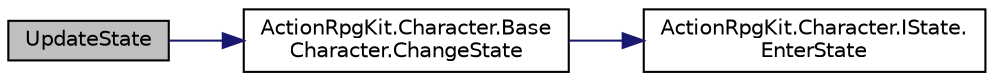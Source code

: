 digraph "UpdateState"
{
 // INTERACTIVE_SVG=YES
  edge [fontname="Helvetica",fontsize="10",labelfontname="Helvetica",labelfontsize="10"];
  node [fontname="Helvetica",fontsize="10",shape=record];
  rankdir="LR";
  Node1 [label="UpdateState",height=0.2,width=0.4,color="black", fillcolor="grey75", style="filled", fontcolor="black"];
  Node1 -> Node2 [color="midnightblue",fontsize="10",style="solid",fontname="Helvetica"];
  Node2 [label="ActionRpgKit.Character.Base\lCharacter.ChangeState",height=0.2,width=0.4,color="black", fillcolor="white", style="filled",URL="$d9/d5c/class_action_rpg_kit_1_1_character_1_1_base_character.xhtml#ad3af8a0034cb6abc219f9d28a78615a0",tooltip="Change the State to the given State if the given State differs from the current State."];
  Node2 -> Node3 [color="midnightblue",fontsize="10",style="solid",fontname="Helvetica"];
  Node3 [label="ActionRpgKit.Character.IState.\lEnterState",height=0.2,width=0.4,color="black", fillcolor="white", style="filled",URL="$db/d3f/interface_action_rpg_kit_1_1_character_1_1_i_state.xhtml#a1aba682a800f617df15d172bac4519fe",tooltip="Called when entering the State."];
}
